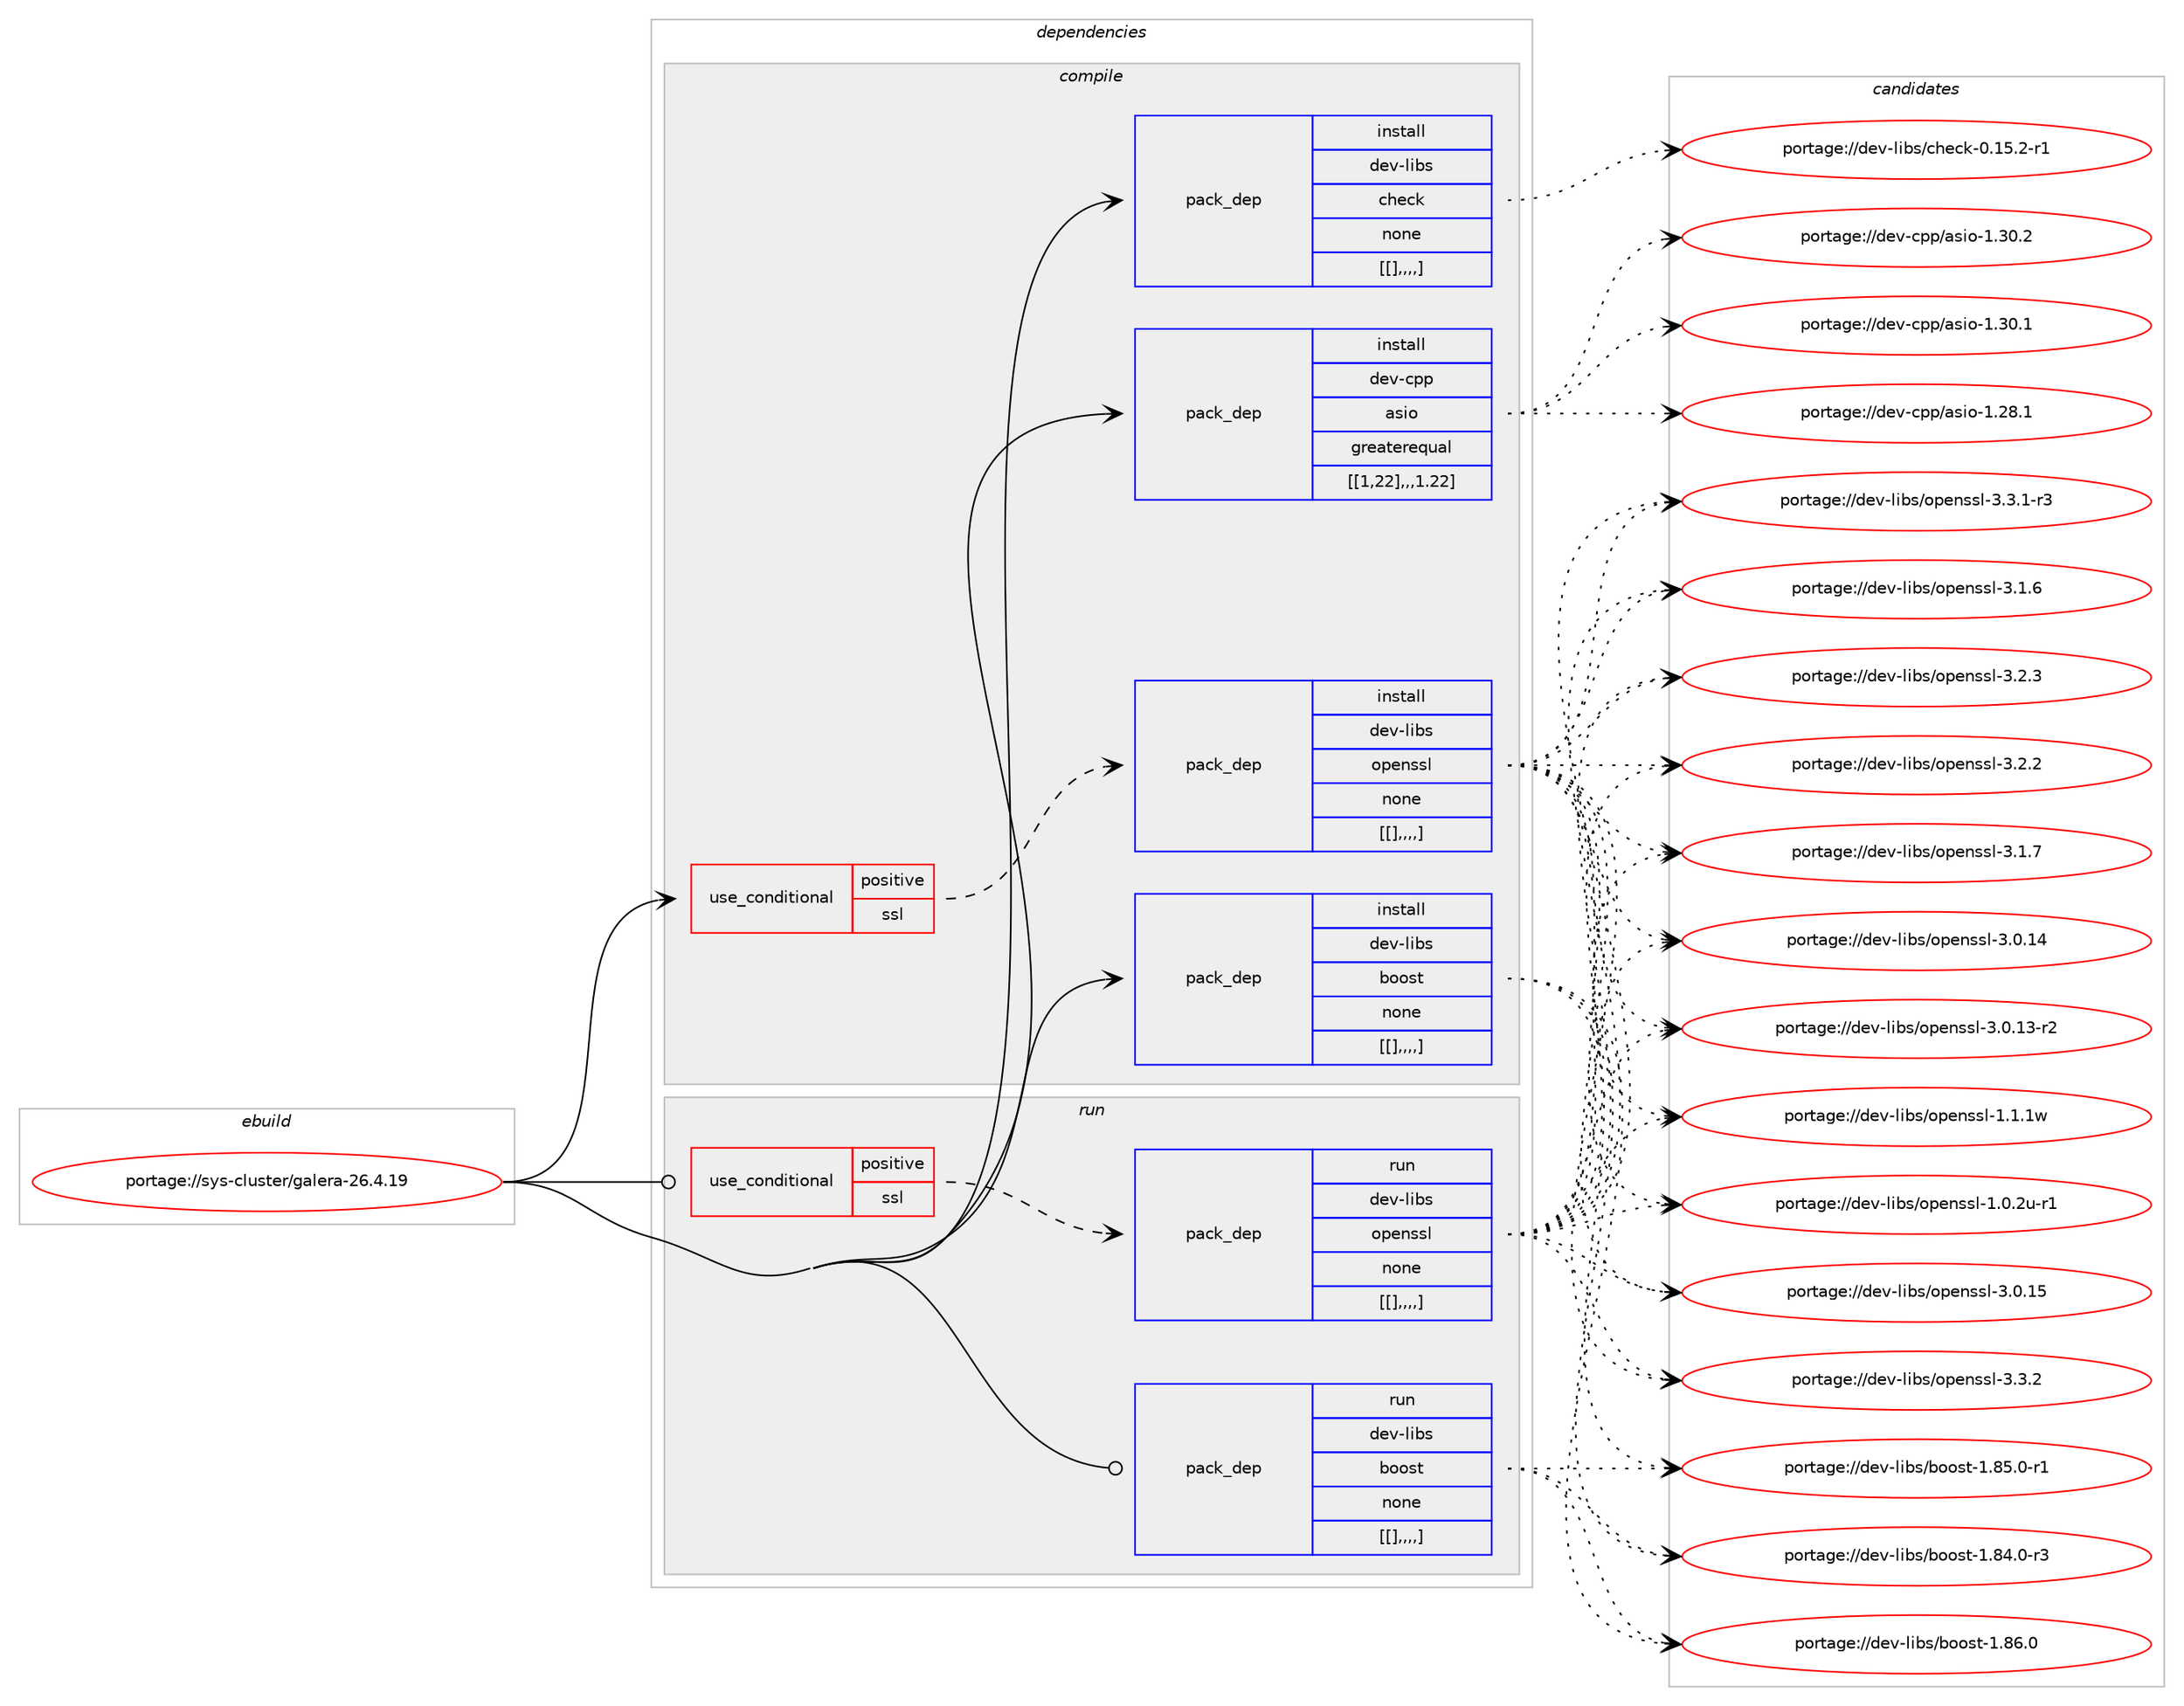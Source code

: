 digraph prolog {

# *************
# Graph options
# *************

newrank=true;
concentrate=true;
compound=true;
graph [rankdir=LR,fontname=Helvetica,fontsize=10,ranksep=1.5];#, ranksep=2.5, nodesep=0.2];
edge  [arrowhead=vee];
node  [fontname=Helvetica,fontsize=10];

# **********
# The ebuild
# **********

subgraph cluster_leftcol {
color=gray;
label=<<i>ebuild</i>>;
id [label="portage://sys-cluster/galera-26.4.19", color=red, width=4, href="../sys-cluster/galera-26.4.19.svg"];
}

# ****************
# The dependencies
# ****************

subgraph cluster_midcol {
color=gray;
label=<<i>dependencies</i>>;
subgraph cluster_compile {
fillcolor="#eeeeee";
style=filled;
label=<<i>compile</i>>;
subgraph cond8861 {
dependency23429 [label=<<TABLE BORDER="0" CELLBORDER="1" CELLSPACING="0" CELLPADDING="4"><TR><TD ROWSPAN="3" CELLPADDING="10">use_conditional</TD></TR><TR><TD>positive</TD></TR><TR><TD>ssl</TD></TR></TABLE>>, shape=none, color=red];
subgraph pack14504 {
dependency23430 [label=<<TABLE BORDER="0" CELLBORDER="1" CELLSPACING="0" CELLPADDING="4" WIDTH="220"><TR><TD ROWSPAN="6" CELLPADDING="30">pack_dep</TD></TR><TR><TD WIDTH="110">install</TD></TR><TR><TD>dev-libs</TD></TR><TR><TD>openssl</TD></TR><TR><TD>none</TD></TR><TR><TD>[[],,,,]</TD></TR></TABLE>>, shape=none, color=blue];
}
dependency23429:e -> dependency23430:w [weight=20,style="dashed",arrowhead="vee"];
}
id:e -> dependency23429:w [weight=20,style="solid",arrowhead="vee"];
subgraph pack14505 {
dependency23431 [label=<<TABLE BORDER="0" CELLBORDER="1" CELLSPACING="0" CELLPADDING="4" WIDTH="220"><TR><TD ROWSPAN="6" CELLPADDING="30">pack_dep</TD></TR><TR><TD WIDTH="110">install</TD></TR><TR><TD>dev-cpp</TD></TR><TR><TD>asio</TD></TR><TR><TD>greaterequal</TD></TR><TR><TD>[[1,22],,,1.22]</TD></TR></TABLE>>, shape=none, color=blue];
}
id:e -> dependency23431:w [weight=20,style="solid",arrowhead="vee"];
subgraph pack14506 {
dependency23432 [label=<<TABLE BORDER="0" CELLBORDER="1" CELLSPACING="0" CELLPADDING="4" WIDTH="220"><TR><TD ROWSPAN="6" CELLPADDING="30">pack_dep</TD></TR><TR><TD WIDTH="110">install</TD></TR><TR><TD>dev-libs</TD></TR><TR><TD>boost</TD></TR><TR><TD>none</TD></TR><TR><TD>[[],,,,]</TD></TR></TABLE>>, shape=none, color=blue];
}
id:e -> dependency23432:w [weight=20,style="solid",arrowhead="vee"];
subgraph pack14507 {
dependency23433 [label=<<TABLE BORDER="0" CELLBORDER="1" CELLSPACING="0" CELLPADDING="4" WIDTH="220"><TR><TD ROWSPAN="6" CELLPADDING="30">pack_dep</TD></TR><TR><TD WIDTH="110">install</TD></TR><TR><TD>dev-libs</TD></TR><TR><TD>check</TD></TR><TR><TD>none</TD></TR><TR><TD>[[],,,,]</TD></TR></TABLE>>, shape=none, color=blue];
}
id:e -> dependency23433:w [weight=20,style="solid",arrowhead="vee"];
}
subgraph cluster_compileandrun {
fillcolor="#eeeeee";
style=filled;
label=<<i>compile and run</i>>;
}
subgraph cluster_run {
fillcolor="#eeeeee";
style=filled;
label=<<i>run</i>>;
subgraph cond8862 {
dependency23434 [label=<<TABLE BORDER="0" CELLBORDER="1" CELLSPACING="0" CELLPADDING="4"><TR><TD ROWSPAN="3" CELLPADDING="10">use_conditional</TD></TR><TR><TD>positive</TD></TR><TR><TD>ssl</TD></TR></TABLE>>, shape=none, color=red];
subgraph pack14508 {
dependency23435 [label=<<TABLE BORDER="0" CELLBORDER="1" CELLSPACING="0" CELLPADDING="4" WIDTH="220"><TR><TD ROWSPAN="6" CELLPADDING="30">pack_dep</TD></TR><TR><TD WIDTH="110">run</TD></TR><TR><TD>dev-libs</TD></TR><TR><TD>openssl</TD></TR><TR><TD>none</TD></TR><TR><TD>[[],,,,]</TD></TR></TABLE>>, shape=none, color=blue];
}
dependency23434:e -> dependency23435:w [weight=20,style="dashed",arrowhead="vee"];
}
id:e -> dependency23434:w [weight=20,style="solid",arrowhead="odot"];
subgraph pack14509 {
dependency23436 [label=<<TABLE BORDER="0" CELLBORDER="1" CELLSPACING="0" CELLPADDING="4" WIDTH="220"><TR><TD ROWSPAN="6" CELLPADDING="30">pack_dep</TD></TR><TR><TD WIDTH="110">run</TD></TR><TR><TD>dev-libs</TD></TR><TR><TD>boost</TD></TR><TR><TD>none</TD></TR><TR><TD>[[],,,,]</TD></TR></TABLE>>, shape=none, color=blue];
}
id:e -> dependency23436:w [weight=20,style="solid",arrowhead="odot"];
}
}

# **************
# The candidates
# **************

subgraph cluster_choices {
rank=same;
color=gray;
label=<<i>candidates</i>>;

subgraph choice14504 {
color=black;
nodesep=1;
choice100101118451081059811547111112101110115115108455146514650 [label="portage://dev-libs/openssl-3.3.2", color=red, width=4,href="../dev-libs/openssl-3.3.2.svg"];
choice1001011184510810598115471111121011101151151084551465146494511451 [label="portage://dev-libs/openssl-3.3.1-r3", color=red, width=4,href="../dev-libs/openssl-3.3.1-r3.svg"];
choice100101118451081059811547111112101110115115108455146504651 [label="portage://dev-libs/openssl-3.2.3", color=red, width=4,href="../dev-libs/openssl-3.2.3.svg"];
choice100101118451081059811547111112101110115115108455146504650 [label="portage://dev-libs/openssl-3.2.2", color=red, width=4,href="../dev-libs/openssl-3.2.2.svg"];
choice100101118451081059811547111112101110115115108455146494655 [label="portage://dev-libs/openssl-3.1.7", color=red, width=4,href="../dev-libs/openssl-3.1.7.svg"];
choice100101118451081059811547111112101110115115108455146494654 [label="portage://dev-libs/openssl-3.1.6", color=red, width=4,href="../dev-libs/openssl-3.1.6.svg"];
choice10010111845108105981154711111210111011511510845514648464953 [label="portage://dev-libs/openssl-3.0.15", color=red, width=4,href="../dev-libs/openssl-3.0.15.svg"];
choice10010111845108105981154711111210111011511510845514648464952 [label="portage://dev-libs/openssl-3.0.14", color=red, width=4,href="../dev-libs/openssl-3.0.14.svg"];
choice100101118451081059811547111112101110115115108455146484649514511450 [label="portage://dev-libs/openssl-3.0.13-r2", color=red, width=4,href="../dev-libs/openssl-3.0.13-r2.svg"];
choice100101118451081059811547111112101110115115108454946494649119 [label="portage://dev-libs/openssl-1.1.1w", color=red, width=4,href="../dev-libs/openssl-1.1.1w.svg"];
choice1001011184510810598115471111121011101151151084549464846501174511449 [label="portage://dev-libs/openssl-1.0.2u-r1", color=red, width=4,href="../dev-libs/openssl-1.0.2u-r1.svg"];
dependency23430:e -> choice100101118451081059811547111112101110115115108455146514650:w [style=dotted,weight="100"];
dependency23430:e -> choice1001011184510810598115471111121011101151151084551465146494511451:w [style=dotted,weight="100"];
dependency23430:e -> choice100101118451081059811547111112101110115115108455146504651:w [style=dotted,weight="100"];
dependency23430:e -> choice100101118451081059811547111112101110115115108455146504650:w [style=dotted,weight="100"];
dependency23430:e -> choice100101118451081059811547111112101110115115108455146494655:w [style=dotted,weight="100"];
dependency23430:e -> choice100101118451081059811547111112101110115115108455146494654:w [style=dotted,weight="100"];
dependency23430:e -> choice10010111845108105981154711111210111011511510845514648464953:w [style=dotted,weight="100"];
dependency23430:e -> choice10010111845108105981154711111210111011511510845514648464952:w [style=dotted,weight="100"];
dependency23430:e -> choice100101118451081059811547111112101110115115108455146484649514511450:w [style=dotted,weight="100"];
dependency23430:e -> choice100101118451081059811547111112101110115115108454946494649119:w [style=dotted,weight="100"];
dependency23430:e -> choice1001011184510810598115471111121011101151151084549464846501174511449:w [style=dotted,weight="100"];
}
subgraph choice14505 {
color=black;
nodesep=1;
choice1001011184599112112479711510511145494651484650 [label="portage://dev-cpp/asio-1.30.2", color=red, width=4,href="../dev-cpp/asio-1.30.2.svg"];
choice1001011184599112112479711510511145494651484649 [label="portage://dev-cpp/asio-1.30.1", color=red, width=4,href="../dev-cpp/asio-1.30.1.svg"];
choice1001011184599112112479711510511145494650564649 [label="portage://dev-cpp/asio-1.28.1", color=red, width=4,href="../dev-cpp/asio-1.28.1.svg"];
dependency23431:e -> choice1001011184599112112479711510511145494651484650:w [style=dotted,weight="100"];
dependency23431:e -> choice1001011184599112112479711510511145494651484649:w [style=dotted,weight="100"];
dependency23431:e -> choice1001011184599112112479711510511145494650564649:w [style=dotted,weight="100"];
}
subgraph choice14506 {
color=black;
nodesep=1;
choice1001011184510810598115479811111111511645494656544648 [label="portage://dev-libs/boost-1.86.0", color=red, width=4,href="../dev-libs/boost-1.86.0.svg"];
choice10010111845108105981154798111111115116454946565346484511449 [label="portage://dev-libs/boost-1.85.0-r1", color=red, width=4,href="../dev-libs/boost-1.85.0-r1.svg"];
choice10010111845108105981154798111111115116454946565246484511451 [label="portage://dev-libs/boost-1.84.0-r3", color=red, width=4,href="../dev-libs/boost-1.84.0-r3.svg"];
dependency23432:e -> choice1001011184510810598115479811111111511645494656544648:w [style=dotted,weight="100"];
dependency23432:e -> choice10010111845108105981154798111111115116454946565346484511449:w [style=dotted,weight="100"];
dependency23432:e -> choice10010111845108105981154798111111115116454946565246484511451:w [style=dotted,weight="100"];
}
subgraph choice14507 {
color=black;
nodesep=1;
choice1001011184510810598115479910410199107454846495346504511449 [label="portage://dev-libs/check-0.15.2-r1", color=red, width=4,href="../dev-libs/check-0.15.2-r1.svg"];
dependency23433:e -> choice1001011184510810598115479910410199107454846495346504511449:w [style=dotted,weight="100"];
}
subgraph choice14508 {
color=black;
nodesep=1;
choice100101118451081059811547111112101110115115108455146514650 [label="portage://dev-libs/openssl-3.3.2", color=red, width=4,href="../dev-libs/openssl-3.3.2.svg"];
choice1001011184510810598115471111121011101151151084551465146494511451 [label="portage://dev-libs/openssl-3.3.1-r3", color=red, width=4,href="../dev-libs/openssl-3.3.1-r3.svg"];
choice100101118451081059811547111112101110115115108455146504651 [label="portage://dev-libs/openssl-3.2.3", color=red, width=4,href="../dev-libs/openssl-3.2.3.svg"];
choice100101118451081059811547111112101110115115108455146504650 [label="portage://dev-libs/openssl-3.2.2", color=red, width=4,href="../dev-libs/openssl-3.2.2.svg"];
choice100101118451081059811547111112101110115115108455146494655 [label="portage://dev-libs/openssl-3.1.7", color=red, width=4,href="../dev-libs/openssl-3.1.7.svg"];
choice100101118451081059811547111112101110115115108455146494654 [label="portage://dev-libs/openssl-3.1.6", color=red, width=4,href="../dev-libs/openssl-3.1.6.svg"];
choice10010111845108105981154711111210111011511510845514648464953 [label="portage://dev-libs/openssl-3.0.15", color=red, width=4,href="../dev-libs/openssl-3.0.15.svg"];
choice10010111845108105981154711111210111011511510845514648464952 [label="portage://dev-libs/openssl-3.0.14", color=red, width=4,href="../dev-libs/openssl-3.0.14.svg"];
choice100101118451081059811547111112101110115115108455146484649514511450 [label="portage://dev-libs/openssl-3.0.13-r2", color=red, width=4,href="../dev-libs/openssl-3.0.13-r2.svg"];
choice100101118451081059811547111112101110115115108454946494649119 [label="portage://dev-libs/openssl-1.1.1w", color=red, width=4,href="../dev-libs/openssl-1.1.1w.svg"];
choice1001011184510810598115471111121011101151151084549464846501174511449 [label="portage://dev-libs/openssl-1.0.2u-r1", color=red, width=4,href="../dev-libs/openssl-1.0.2u-r1.svg"];
dependency23435:e -> choice100101118451081059811547111112101110115115108455146514650:w [style=dotted,weight="100"];
dependency23435:e -> choice1001011184510810598115471111121011101151151084551465146494511451:w [style=dotted,weight="100"];
dependency23435:e -> choice100101118451081059811547111112101110115115108455146504651:w [style=dotted,weight="100"];
dependency23435:e -> choice100101118451081059811547111112101110115115108455146504650:w [style=dotted,weight="100"];
dependency23435:e -> choice100101118451081059811547111112101110115115108455146494655:w [style=dotted,weight="100"];
dependency23435:e -> choice100101118451081059811547111112101110115115108455146494654:w [style=dotted,weight="100"];
dependency23435:e -> choice10010111845108105981154711111210111011511510845514648464953:w [style=dotted,weight="100"];
dependency23435:e -> choice10010111845108105981154711111210111011511510845514648464952:w [style=dotted,weight="100"];
dependency23435:e -> choice100101118451081059811547111112101110115115108455146484649514511450:w [style=dotted,weight="100"];
dependency23435:e -> choice100101118451081059811547111112101110115115108454946494649119:w [style=dotted,weight="100"];
dependency23435:e -> choice1001011184510810598115471111121011101151151084549464846501174511449:w [style=dotted,weight="100"];
}
subgraph choice14509 {
color=black;
nodesep=1;
choice1001011184510810598115479811111111511645494656544648 [label="portage://dev-libs/boost-1.86.0", color=red, width=4,href="../dev-libs/boost-1.86.0.svg"];
choice10010111845108105981154798111111115116454946565346484511449 [label="portage://dev-libs/boost-1.85.0-r1", color=red, width=4,href="../dev-libs/boost-1.85.0-r1.svg"];
choice10010111845108105981154798111111115116454946565246484511451 [label="portage://dev-libs/boost-1.84.0-r3", color=red, width=4,href="../dev-libs/boost-1.84.0-r3.svg"];
dependency23436:e -> choice1001011184510810598115479811111111511645494656544648:w [style=dotted,weight="100"];
dependency23436:e -> choice10010111845108105981154798111111115116454946565346484511449:w [style=dotted,weight="100"];
dependency23436:e -> choice10010111845108105981154798111111115116454946565246484511451:w [style=dotted,weight="100"];
}
}

}
